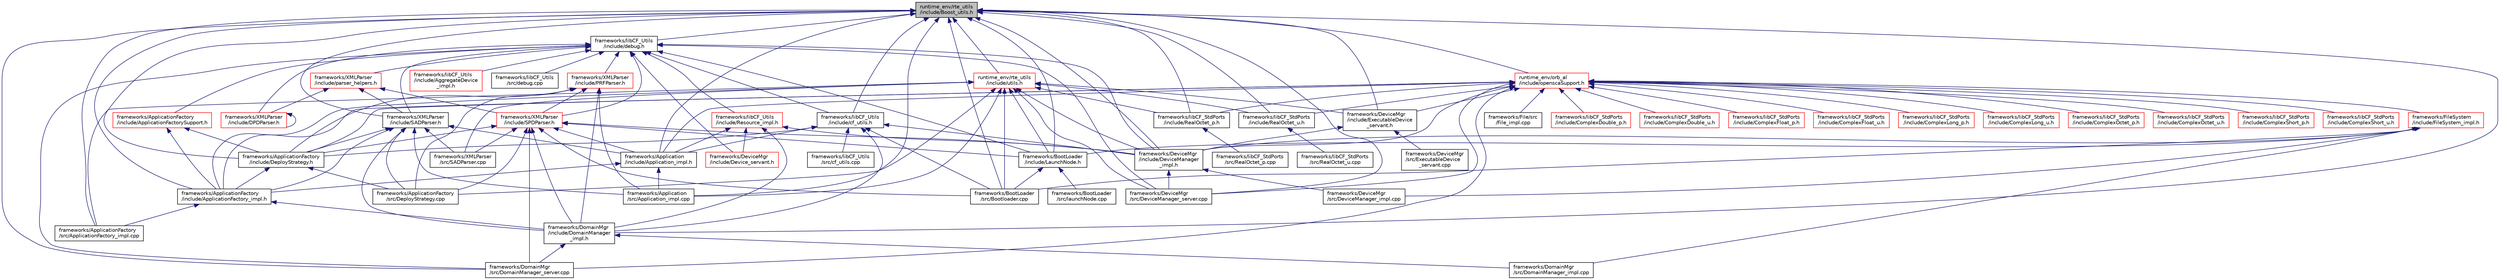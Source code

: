 digraph "runtime_env/rte_utils/include/Boost_utils.h"
{
 // INTERACTIVE_SVG=YES
  edge [fontname="Helvetica",fontsize="10",labelfontname="Helvetica",labelfontsize="10"];
  node [fontname="Helvetica",fontsize="10",shape=record];
  Node1 [label="runtime_env/rte_utils\l/include/Boost_utils.h",height=0.2,width=0.4,color="black", fillcolor="grey75", style="filled", fontcolor="black"];
  Node1 -> Node2 [dir="back",color="midnightblue",fontsize="10",style="solid",fontname="Helvetica"];
  Node2 [label="frameworks/Application\l/include/Application_impl.h",height=0.2,width=0.4,color="black", fillcolor="white", style="filled",URL="$_application__impl_8h.html",tooltip=":  "];
  Node2 -> Node3 [dir="back",color="midnightblue",fontsize="10",style="solid",fontname="Helvetica"];
  Node3 [label="frameworks/Application\l/src/Application_impl.cpp",height=0.2,width=0.4,color="black", fillcolor="white", style="filled",URL="$_application__impl_8cpp.html",tooltip=":  "];
  Node2 -> Node4 [dir="back",color="midnightblue",fontsize="10",style="solid",fontname="Helvetica"];
  Node4 [label="frameworks/ApplicationFactory\l/include/ApplicationFactory_impl.h",height=0.2,width=0.4,color="black", fillcolor="white", style="filled",URL="$_application_factory__impl_8h.html",tooltip=":  "];
  Node4 -> Node5 [dir="back",color="midnightblue",fontsize="10",style="solid",fontname="Helvetica"];
  Node5 [label="frameworks/ApplicationFactory\l/src/ApplicationFactory_impl.cpp",height=0.2,width=0.4,color="black", fillcolor="white", style="filled",URL="$_application_factory__impl_8cpp.html",tooltip=":  "];
  Node4 -> Node6 [dir="back",color="midnightblue",fontsize="10",style="solid",fontname="Helvetica"];
  Node6 [label="frameworks/DomainMgr\l/include/DomainManager\l_impl.h",height=0.2,width=0.4,color="black", fillcolor="white", style="filled",URL="$_domain_manager__impl_8h.html",tooltip=":  "];
  Node6 -> Node7 [dir="back",color="midnightblue",fontsize="10",style="solid",fontname="Helvetica"];
  Node7 [label="frameworks/DomainMgr\l/src/DomainManager_impl.cpp",height=0.2,width=0.4,color="black", fillcolor="white", style="filled",URL="$_domain_manager__impl_8cpp.html",tooltip=":  "];
  Node6 -> Node8 [dir="back",color="midnightblue",fontsize="10",style="solid",fontname="Helvetica"];
  Node8 [label="frameworks/DomainMgr\l/src/DomainManager_server.cpp",height=0.2,width=0.4,color="black", fillcolor="white", style="filled",URL="$_domain_manager__server_8cpp.html",tooltip=":  "];
  Node1 -> Node3 [dir="back",color="midnightblue",fontsize="10",style="solid",fontname="Helvetica"];
  Node1 -> Node9 [dir="back",color="midnightblue",fontsize="10",style="solid",fontname="Helvetica"];
  Node9 [label="frameworks/ApplicationFactory\l/include/DeployStrategy.h",height=0.2,width=0.4,color="black", fillcolor="white", style="filled",URL="$_deploy_strategy_8h.html"];
  Node9 -> Node4 [dir="back",color="midnightblue",fontsize="10",style="solid",fontname="Helvetica"];
  Node9 -> Node10 [dir="back",color="midnightblue",fontsize="10",style="solid",fontname="Helvetica"];
  Node10 [label="frameworks/ApplicationFactory\l/src/DeployStrategy.cpp",height=0.2,width=0.4,color="black", fillcolor="white", style="filled",URL="$_deploy_strategy_8cpp.html"];
  Node1 -> Node4 [dir="back",color="midnightblue",fontsize="10",style="solid",fontname="Helvetica"];
  Node1 -> Node5 [dir="back",color="midnightblue",fontsize="10",style="solid",fontname="Helvetica"];
  Node1 -> Node11 [dir="back",color="midnightblue",fontsize="10",style="solid",fontname="Helvetica"];
  Node11 [label="frameworks/BootLoader\l/include/LaunchNode.h",height=0.2,width=0.4,color="black", fillcolor="white", style="filled",URL="$_launch_node_8h.html",tooltip=":  "];
  Node11 -> Node12 [dir="back",color="midnightblue",fontsize="10",style="solid",fontname="Helvetica"];
  Node12 [label="frameworks/BootLoader\l/src/Bootloader.cpp",height=0.2,width=0.4,color="black", fillcolor="white", style="filled",URL="$_bootloader_8cpp.html",tooltip=":  "];
  Node11 -> Node13 [dir="back",color="midnightblue",fontsize="10",style="solid",fontname="Helvetica"];
  Node13 [label="frameworks/BootLoader\l/src/launchNode.cpp",height=0.2,width=0.4,color="black", fillcolor="white", style="filled",URL="$launch_node_8cpp.html"];
  Node1 -> Node12 [dir="back",color="midnightblue",fontsize="10",style="solid",fontname="Helvetica"];
  Node1 -> Node14 [dir="back",color="midnightblue",fontsize="10",style="solid",fontname="Helvetica"];
  Node14 [label="frameworks/DeviceMgr\l/include/DeviceManager\l_impl.h",height=0.2,width=0.4,color="black", fillcolor="white", style="filled",URL="$_device_manager__impl_8h.html",tooltip=":  "];
  Node14 -> Node15 [dir="back",color="midnightblue",fontsize="10",style="solid",fontname="Helvetica"];
  Node15 [label="frameworks/DeviceMgr\l/src/DeviceManager_impl.cpp",height=0.2,width=0.4,color="black", fillcolor="white", style="filled",URL="$_device_manager__impl_8cpp.html",tooltip=":  "];
  Node14 -> Node16 [dir="back",color="midnightblue",fontsize="10",style="solid",fontname="Helvetica"];
  Node16 [label="frameworks/DeviceMgr\l/src/DeviceManager_server.cpp",height=0.2,width=0.4,color="black", fillcolor="white", style="filled",URL="$_device_manager__server_8cpp.html"];
  Node1 -> Node17 [dir="back",color="midnightblue",fontsize="10",style="solid",fontname="Helvetica"];
  Node17 [label="frameworks/DeviceMgr\l/include/ExecutableDevice\l_servant.h",height=0.2,width=0.4,color="black", fillcolor="white", style="filled",URL="$_executable_device__servant_8h.html",tooltip=":  "];
  Node17 -> Node14 [dir="back",color="midnightblue",fontsize="10",style="solid",fontname="Helvetica"];
  Node17 -> Node18 [dir="back",color="midnightblue",fontsize="10",style="solid",fontname="Helvetica"];
  Node18 [label="frameworks/DeviceMgr\l/src/ExecutableDevice\l_servant.cpp",height=0.2,width=0.4,color="black", fillcolor="white", style="filled",URL="$_executable_device__servant_8cpp.html",tooltip=":  "];
  Node1 -> Node16 [dir="back",color="midnightblue",fontsize="10",style="solid",fontname="Helvetica"];
  Node1 -> Node6 [dir="back",color="midnightblue",fontsize="10",style="solid",fontname="Helvetica"];
  Node1 -> Node8 [dir="back",color="midnightblue",fontsize="10",style="solid",fontname="Helvetica"];
  Node1 -> Node19 [dir="back",color="midnightblue",fontsize="10",style="solid",fontname="Helvetica"];
  Node19 [label="frameworks/libCF_Utils\l/include/debug.h",height=0.2,width=0.4,color="black", fillcolor="white", style="filled",URL="$debug_8h.html",tooltip=":  "];
  Node19 -> Node20 [dir="back",color="midnightblue",fontsize="10",style="solid",fontname="Helvetica"];
  Node20 [label="frameworks/ApplicationFactory\l/include/ApplicationFactorySupport.h",height=0.2,width=0.4,color="red", fillcolor="white", style="filled",URL="$_application_factory_support_8h.html",tooltip=":  "];
  Node20 -> Node9 [dir="back",color="midnightblue",fontsize="10",style="solid",fontname="Helvetica"];
  Node20 -> Node4 [dir="back",color="midnightblue",fontsize="10",style="solid",fontname="Helvetica"];
  Node19 -> Node11 [dir="back",color="midnightblue",fontsize="10",style="solid",fontname="Helvetica"];
  Node19 -> Node21 [dir="back",color="midnightblue",fontsize="10",style="solid",fontname="Helvetica"];
  Node21 [label="frameworks/DeviceMgr\l/include/Device_servant.h",height=0.2,width=0.4,color="red", fillcolor="white", style="filled",URL="$_device__servant_8h.html",tooltip=":  "];
  Node19 -> Node14 [dir="back",color="midnightblue",fontsize="10",style="solid",fontname="Helvetica"];
  Node19 -> Node16 [dir="back",color="midnightblue",fontsize="10",style="solid",fontname="Helvetica"];
  Node19 -> Node8 [dir="back",color="midnightblue",fontsize="10",style="solid",fontname="Helvetica"];
  Node19 -> Node22 [dir="back",color="midnightblue",fontsize="10",style="solid",fontname="Helvetica"];
  Node22 [label="frameworks/libCF_Utils\l/include/AggregateDevice\l_impl.h",height=0.2,width=0.4,color="red", fillcolor="white", style="filled",URL="$_aggregate_device__impl_8h.html",tooltip=":  "];
  Node19 -> Node23 [dir="back",color="midnightblue",fontsize="10",style="solid",fontname="Helvetica"];
  Node23 [label="frameworks/libCF_Utils\l/include/cf_utils.h",height=0.2,width=0.4,color="black", fillcolor="white", style="filled",URL="$cf__utils_8h.html",tooltip=":  "];
  Node23 -> Node2 [dir="back",color="midnightblue",fontsize="10",style="solid",fontname="Helvetica"];
  Node23 -> Node9 [dir="back",color="midnightblue",fontsize="10",style="solid",fontname="Helvetica"];
  Node23 -> Node12 [dir="back",color="midnightblue",fontsize="10",style="solid",fontname="Helvetica"];
  Node23 -> Node14 [dir="back",color="midnightblue",fontsize="10",style="solid",fontname="Helvetica"];
  Node23 -> Node6 [dir="back",color="midnightblue",fontsize="10",style="solid",fontname="Helvetica"];
  Node23 -> Node24 [dir="back",color="midnightblue",fontsize="10",style="solid",fontname="Helvetica"];
  Node24 [label="frameworks/libCF_Utils\l/src/cf_utils.cpp",height=0.2,width=0.4,color="black", fillcolor="white", style="filled",URL="$cf__utils_8cpp.html",tooltip=":  "];
  Node19 -> Node25 [dir="back",color="midnightblue",fontsize="10",style="solid",fontname="Helvetica"];
  Node25 [label="frameworks/libCF_Utils\l/include/Resource_impl.h",height=0.2,width=0.4,color="red", fillcolor="white", style="filled",URL="$_resource__impl_8h.html",tooltip=":  "];
  Node25 -> Node2 [dir="back",color="midnightblue",fontsize="10",style="solid",fontname="Helvetica"];
  Node25 -> Node21 [dir="back",color="midnightblue",fontsize="10",style="solid",fontname="Helvetica"];
  Node25 -> Node14 [dir="back",color="midnightblue",fontsize="10",style="solid",fontname="Helvetica"];
  Node25 -> Node6 [dir="back",color="midnightblue",fontsize="10",style="solid",fontname="Helvetica"];
  Node19 -> Node26 [dir="back",color="midnightblue",fontsize="10",style="solid",fontname="Helvetica"];
  Node26 [label="frameworks/libCF_Utils\l/src/debug.cpp",height=0.2,width=0.4,color="black", fillcolor="white", style="filled",URL="$debug_8cpp.html"];
  Node19 -> Node27 [dir="back",color="midnightblue",fontsize="10",style="solid",fontname="Helvetica"];
  Node27 [label="frameworks/XMLParser\l/include/parser_helpers.h",height=0.2,width=0.4,color="red", fillcolor="white", style="filled",URL="$parser__helpers_8h.html",tooltip=":  "];
  Node27 -> Node28 [dir="back",color="midnightblue",fontsize="10",style="solid",fontname="Helvetica"];
  Node28 [label="frameworks/XMLParser\l/include/DPDParser.h",height=0.2,width=0.4,color="red", fillcolor="white", style="filled",URL="$_d_p_d_parser_8h.html",tooltip=":  "];
  Node28 -> Node28 [dir="back",color="midnightblue",fontsize="10",style="solid",fontname="Helvetica"];
  Node27 -> Node29 [dir="back",color="midnightblue",fontsize="10",style="solid",fontname="Helvetica"];
  Node29 [label="frameworks/XMLParser\l/include/SADParser.h",height=0.2,width=0.4,color="black", fillcolor="white", style="filled",URL="$_s_a_d_parser_8h.html",tooltip=":  "];
  Node29 -> Node2 [dir="back",color="midnightblue",fontsize="10",style="solid",fontname="Helvetica"];
  Node29 -> Node3 [dir="back",color="midnightblue",fontsize="10",style="solid",fontname="Helvetica"];
  Node29 -> Node9 [dir="back",color="midnightblue",fontsize="10",style="solid",fontname="Helvetica"];
  Node29 -> Node4 [dir="back",color="midnightblue",fontsize="10",style="solid",fontname="Helvetica"];
  Node29 -> Node10 [dir="back",color="midnightblue",fontsize="10",style="solid",fontname="Helvetica"];
  Node29 -> Node6 [dir="back",color="midnightblue",fontsize="10",style="solid",fontname="Helvetica"];
  Node29 -> Node30 [dir="back",color="midnightblue",fontsize="10",style="solid",fontname="Helvetica"];
  Node30 [label="frameworks/XMLParser\l/src/SADParser.cpp",height=0.2,width=0.4,color="black", fillcolor="white", style="filled",URL="$_s_a_d_parser_8cpp.html",tooltip=":  "];
  Node27 -> Node31 [dir="back",color="midnightblue",fontsize="10",style="solid",fontname="Helvetica"];
  Node31 [label="frameworks/XMLParser\l/include/SPDParser.h",height=0.2,width=0.4,color="red", fillcolor="white", style="filled",URL="$_s_p_d_parser_8h.html",tooltip=":  "];
  Node31 -> Node2 [dir="back",color="midnightblue",fontsize="10",style="solid",fontname="Helvetica"];
  Node31 -> Node9 [dir="back",color="midnightblue",fontsize="10",style="solid",fontname="Helvetica"];
  Node31 -> Node10 [dir="back",color="midnightblue",fontsize="10",style="solid",fontname="Helvetica"];
  Node31 -> Node11 [dir="back",color="midnightblue",fontsize="10",style="solid",fontname="Helvetica"];
  Node31 -> Node12 [dir="back",color="midnightblue",fontsize="10",style="solid",fontname="Helvetica"];
  Node31 -> Node14 [dir="back",color="midnightblue",fontsize="10",style="solid",fontname="Helvetica"];
  Node31 -> Node6 [dir="back",color="midnightblue",fontsize="10",style="solid",fontname="Helvetica"];
  Node31 -> Node8 [dir="back",color="midnightblue",fontsize="10",style="solid",fontname="Helvetica"];
  Node31 -> Node30 [dir="back",color="midnightblue",fontsize="10",style="solid",fontname="Helvetica"];
  Node19 -> Node28 [dir="back",color="midnightblue",fontsize="10",style="solid",fontname="Helvetica"];
  Node19 -> Node32 [dir="back",color="midnightblue",fontsize="10",style="solid",fontname="Helvetica"];
  Node32 [label="frameworks/XMLParser\l/include/PRFParser.h",height=0.2,width=0.4,color="red", fillcolor="white", style="filled",URL="$_p_r_f_parser_8h.html",tooltip=":  "];
  Node32 -> Node3 [dir="back",color="midnightblue",fontsize="10",style="solid",fontname="Helvetica"];
  Node32 -> Node9 [dir="back",color="midnightblue",fontsize="10",style="solid",fontname="Helvetica"];
  Node32 -> Node10 [dir="back",color="midnightblue",fontsize="10",style="solid",fontname="Helvetica"];
  Node32 -> Node6 [dir="back",color="midnightblue",fontsize="10",style="solid",fontname="Helvetica"];
  Node32 -> Node31 [dir="back",color="midnightblue",fontsize="10",style="solid",fontname="Helvetica"];
  Node19 -> Node29 [dir="back",color="midnightblue",fontsize="10",style="solid",fontname="Helvetica"];
  Node19 -> Node31 [dir="back",color="midnightblue",fontsize="10",style="solid",fontname="Helvetica"];
  Node1 -> Node23 [dir="back",color="midnightblue",fontsize="10",style="solid",fontname="Helvetica"];
  Node1 -> Node33 [dir="back",color="midnightblue",fontsize="10",style="solid",fontname="Helvetica"];
  Node33 [label="frameworks/libCF_StdPorts\l/include/RealOctet_p.h",height=0.2,width=0.4,color="black", fillcolor="white", style="filled",URL="$_real_octet__p_8h.html",tooltip=":  "];
  Node33 -> Node34 [dir="back",color="midnightblue",fontsize="10",style="solid",fontname="Helvetica"];
  Node34 [label="frameworks/libCF_StdPorts\l/src/RealOctet_p.cpp",height=0.2,width=0.4,color="black", fillcolor="white", style="filled",URL="$_real_octet__p_8cpp.html",tooltip=":  "];
  Node1 -> Node35 [dir="back",color="midnightblue",fontsize="10",style="solid",fontname="Helvetica"];
  Node35 [label="frameworks/libCF_StdPorts\l/include/RealOctet_u.h",height=0.2,width=0.4,color="black", fillcolor="white", style="filled",URL="$_real_octet__u_8h.html",tooltip=":  "];
  Node35 -> Node36 [dir="back",color="midnightblue",fontsize="10",style="solid",fontname="Helvetica"];
  Node36 [label="frameworks/libCF_StdPorts\l/src/RealOctet_u.cpp",height=0.2,width=0.4,color="black", fillcolor="white", style="filled",URL="$_real_octet__u_8cpp.html"];
  Node1 -> Node29 [dir="back",color="midnightblue",fontsize="10",style="solid",fontname="Helvetica"];
  Node1 -> Node37 [dir="back",color="midnightblue",fontsize="10",style="solid",fontname="Helvetica"];
  Node37 [label="runtime_env/orb_al\l/include/openscaSupport.h",height=0.2,width=0.4,color="red", fillcolor="white", style="filled",URL="$opensca_support_8h.html",tooltip=":  "];
  Node37 -> Node2 [dir="back",color="midnightblue",fontsize="10",style="solid",fontname="Helvetica"];
  Node37 -> Node9 [dir="back",color="midnightblue",fontsize="10",style="solid",fontname="Helvetica"];
  Node37 -> Node4 [dir="back",color="midnightblue",fontsize="10",style="solid",fontname="Helvetica"];
  Node37 -> Node14 [dir="back",color="midnightblue",fontsize="10",style="solid",fontname="Helvetica"];
  Node37 -> Node17 [dir="back",color="midnightblue",fontsize="10",style="solid",fontname="Helvetica"];
  Node37 -> Node16 [dir="back",color="midnightblue",fontsize="10",style="solid",fontname="Helvetica"];
  Node37 -> Node8 [dir="back",color="midnightblue",fontsize="10",style="solid",fontname="Helvetica"];
  Node37 -> Node38 [dir="back",color="midnightblue",fontsize="10",style="solid",fontname="Helvetica"];
  Node38 [label="frameworks/File/src\l/File_impl.cpp",height=0.2,width=0.4,color="black", fillcolor="white", style="filled",URL="$_file__impl_8cpp.html",tooltip=":  "];
  Node37 -> Node39 [dir="back",color="midnightblue",fontsize="10",style="solid",fontname="Helvetica"];
  Node39 [label="frameworks/FileSystem\l/include/FileSystem_impl.h",height=0.2,width=0.4,color="red", fillcolor="white", style="filled",URL="$_file_system__impl_8h.html",tooltip=":  "];
  Node39 -> Node11 [dir="back",color="midnightblue",fontsize="10",style="solid",fontname="Helvetica"];
  Node39 -> Node12 [dir="back",color="midnightblue",fontsize="10",style="solid",fontname="Helvetica"];
  Node39 -> Node14 [dir="back",color="midnightblue",fontsize="10",style="solid",fontname="Helvetica"];
  Node39 -> Node15 [dir="back",color="midnightblue",fontsize="10",style="solid",fontname="Helvetica"];
  Node39 -> Node7 [dir="back",color="midnightblue",fontsize="10",style="solid",fontname="Helvetica"];
  Node37 -> Node40 [dir="back",color="midnightblue",fontsize="10",style="solid",fontname="Helvetica"];
  Node40 [label="frameworks/libCF_StdPorts\l/include/ComplexDouble_p.h",height=0.2,width=0.4,color="red", fillcolor="white", style="filled",URL="$_complex_double__p_8h.html",tooltip=":  "];
  Node37 -> Node41 [dir="back",color="midnightblue",fontsize="10",style="solid",fontname="Helvetica"];
  Node41 [label="frameworks/libCF_StdPorts\l/include/ComplexDouble_u.h",height=0.2,width=0.4,color="red", fillcolor="white", style="filled",URL="$_complex_double__u_8h.html",tooltip=":  "];
  Node37 -> Node42 [dir="back",color="midnightblue",fontsize="10",style="solid",fontname="Helvetica"];
  Node42 [label="frameworks/libCF_StdPorts\l/include/ComplexFloat_p.h",height=0.2,width=0.4,color="red", fillcolor="white", style="filled",URL="$_complex_float__p_8h.html",tooltip=":  "];
  Node37 -> Node43 [dir="back",color="midnightblue",fontsize="10",style="solid",fontname="Helvetica"];
  Node43 [label="frameworks/libCF_StdPorts\l/include/ComplexFloat_u.h",height=0.2,width=0.4,color="red", fillcolor="white", style="filled",URL="$_complex_float__u_8h.html",tooltip=":  "];
  Node37 -> Node44 [dir="back",color="midnightblue",fontsize="10",style="solid",fontname="Helvetica"];
  Node44 [label="frameworks/libCF_StdPorts\l/include/ComplexLong_p.h",height=0.2,width=0.4,color="red", fillcolor="white", style="filled",URL="$_complex_long__p_8h.html",tooltip=":  "];
  Node37 -> Node45 [dir="back",color="midnightblue",fontsize="10",style="solid",fontname="Helvetica"];
  Node45 [label="frameworks/libCF_StdPorts\l/include/ComplexLong_u.h",height=0.2,width=0.4,color="red", fillcolor="white", style="filled",URL="$_complex_long__u_8h.html",tooltip=":  "];
  Node37 -> Node46 [dir="back",color="midnightblue",fontsize="10",style="solid",fontname="Helvetica"];
  Node46 [label="frameworks/libCF_StdPorts\l/include/ComplexOctet_p.h",height=0.2,width=0.4,color="red", fillcolor="white", style="filled",URL="$_complex_octet__p_8h.html",tooltip=":  "];
  Node37 -> Node47 [dir="back",color="midnightblue",fontsize="10",style="solid",fontname="Helvetica"];
  Node47 [label="frameworks/libCF_StdPorts\l/include/ComplexOctet_u.h",height=0.2,width=0.4,color="red", fillcolor="white", style="filled",URL="$_complex_octet__u_8h.html",tooltip=":  "];
  Node37 -> Node48 [dir="back",color="midnightblue",fontsize="10",style="solid",fontname="Helvetica"];
  Node48 [label="frameworks/libCF_StdPorts\l/include/ComplexShort_p.h",height=0.2,width=0.4,color="red", fillcolor="white", style="filled",URL="$_complex_short__p_8h.html",tooltip=":  "];
  Node37 -> Node49 [dir="back",color="midnightblue",fontsize="10",style="solid",fontname="Helvetica"];
  Node49 [label="frameworks/libCF_StdPorts\l/include/ComplexShort_u.h",height=0.2,width=0.4,color="red", fillcolor="white", style="filled",URL="$_complex_short__u_8h.html",tooltip=":  "];
  Node37 -> Node33 [dir="back",color="midnightblue",fontsize="10",style="solid",fontname="Helvetica"];
  Node37 -> Node35 [dir="back",color="midnightblue",fontsize="10",style="solid",fontname="Helvetica"];
  Node1 -> Node50 [dir="back",color="midnightblue",fontsize="10",style="solid",fontname="Helvetica"];
  Node50 [label="runtime_env/rte_utils\l/include/utils.h",height=0.2,width=0.4,color="red", fillcolor="white", style="filled",URL="$utils_8h.html",tooltip=":  "];
  Node50 -> Node3 [dir="back",color="midnightblue",fontsize="10",style="solid",fontname="Helvetica"];
  Node50 -> Node4 [dir="back",color="midnightblue",fontsize="10",style="solid",fontname="Helvetica"];
  Node50 -> Node5 [dir="back",color="midnightblue",fontsize="10",style="solid",fontname="Helvetica"];
  Node50 -> Node10 [dir="back",color="midnightblue",fontsize="10",style="solid",fontname="Helvetica"];
  Node50 -> Node11 [dir="back",color="midnightblue",fontsize="10",style="solid",fontname="Helvetica"];
  Node50 -> Node12 [dir="back",color="midnightblue",fontsize="10",style="solid",fontname="Helvetica"];
  Node50 -> Node14 [dir="back",color="midnightblue",fontsize="10",style="solid",fontname="Helvetica"];
  Node50 -> Node17 [dir="back",color="midnightblue",fontsize="10",style="solid",fontname="Helvetica"];
  Node50 -> Node16 [dir="back",color="midnightblue",fontsize="10",style="solid",fontname="Helvetica"];
  Node50 -> Node33 [dir="back",color="midnightblue",fontsize="10",style="solid",fontname="Helvetica"];
  Node50 -> Node35 [dir="back",color="midnightblue",fontsize="10",style="solid",fontname="Helvetica"];
  Node50 -> Node30 [dir="back",color="midnightblue",fontsize="10",style="solid",fontname="Helvetica"];
}
